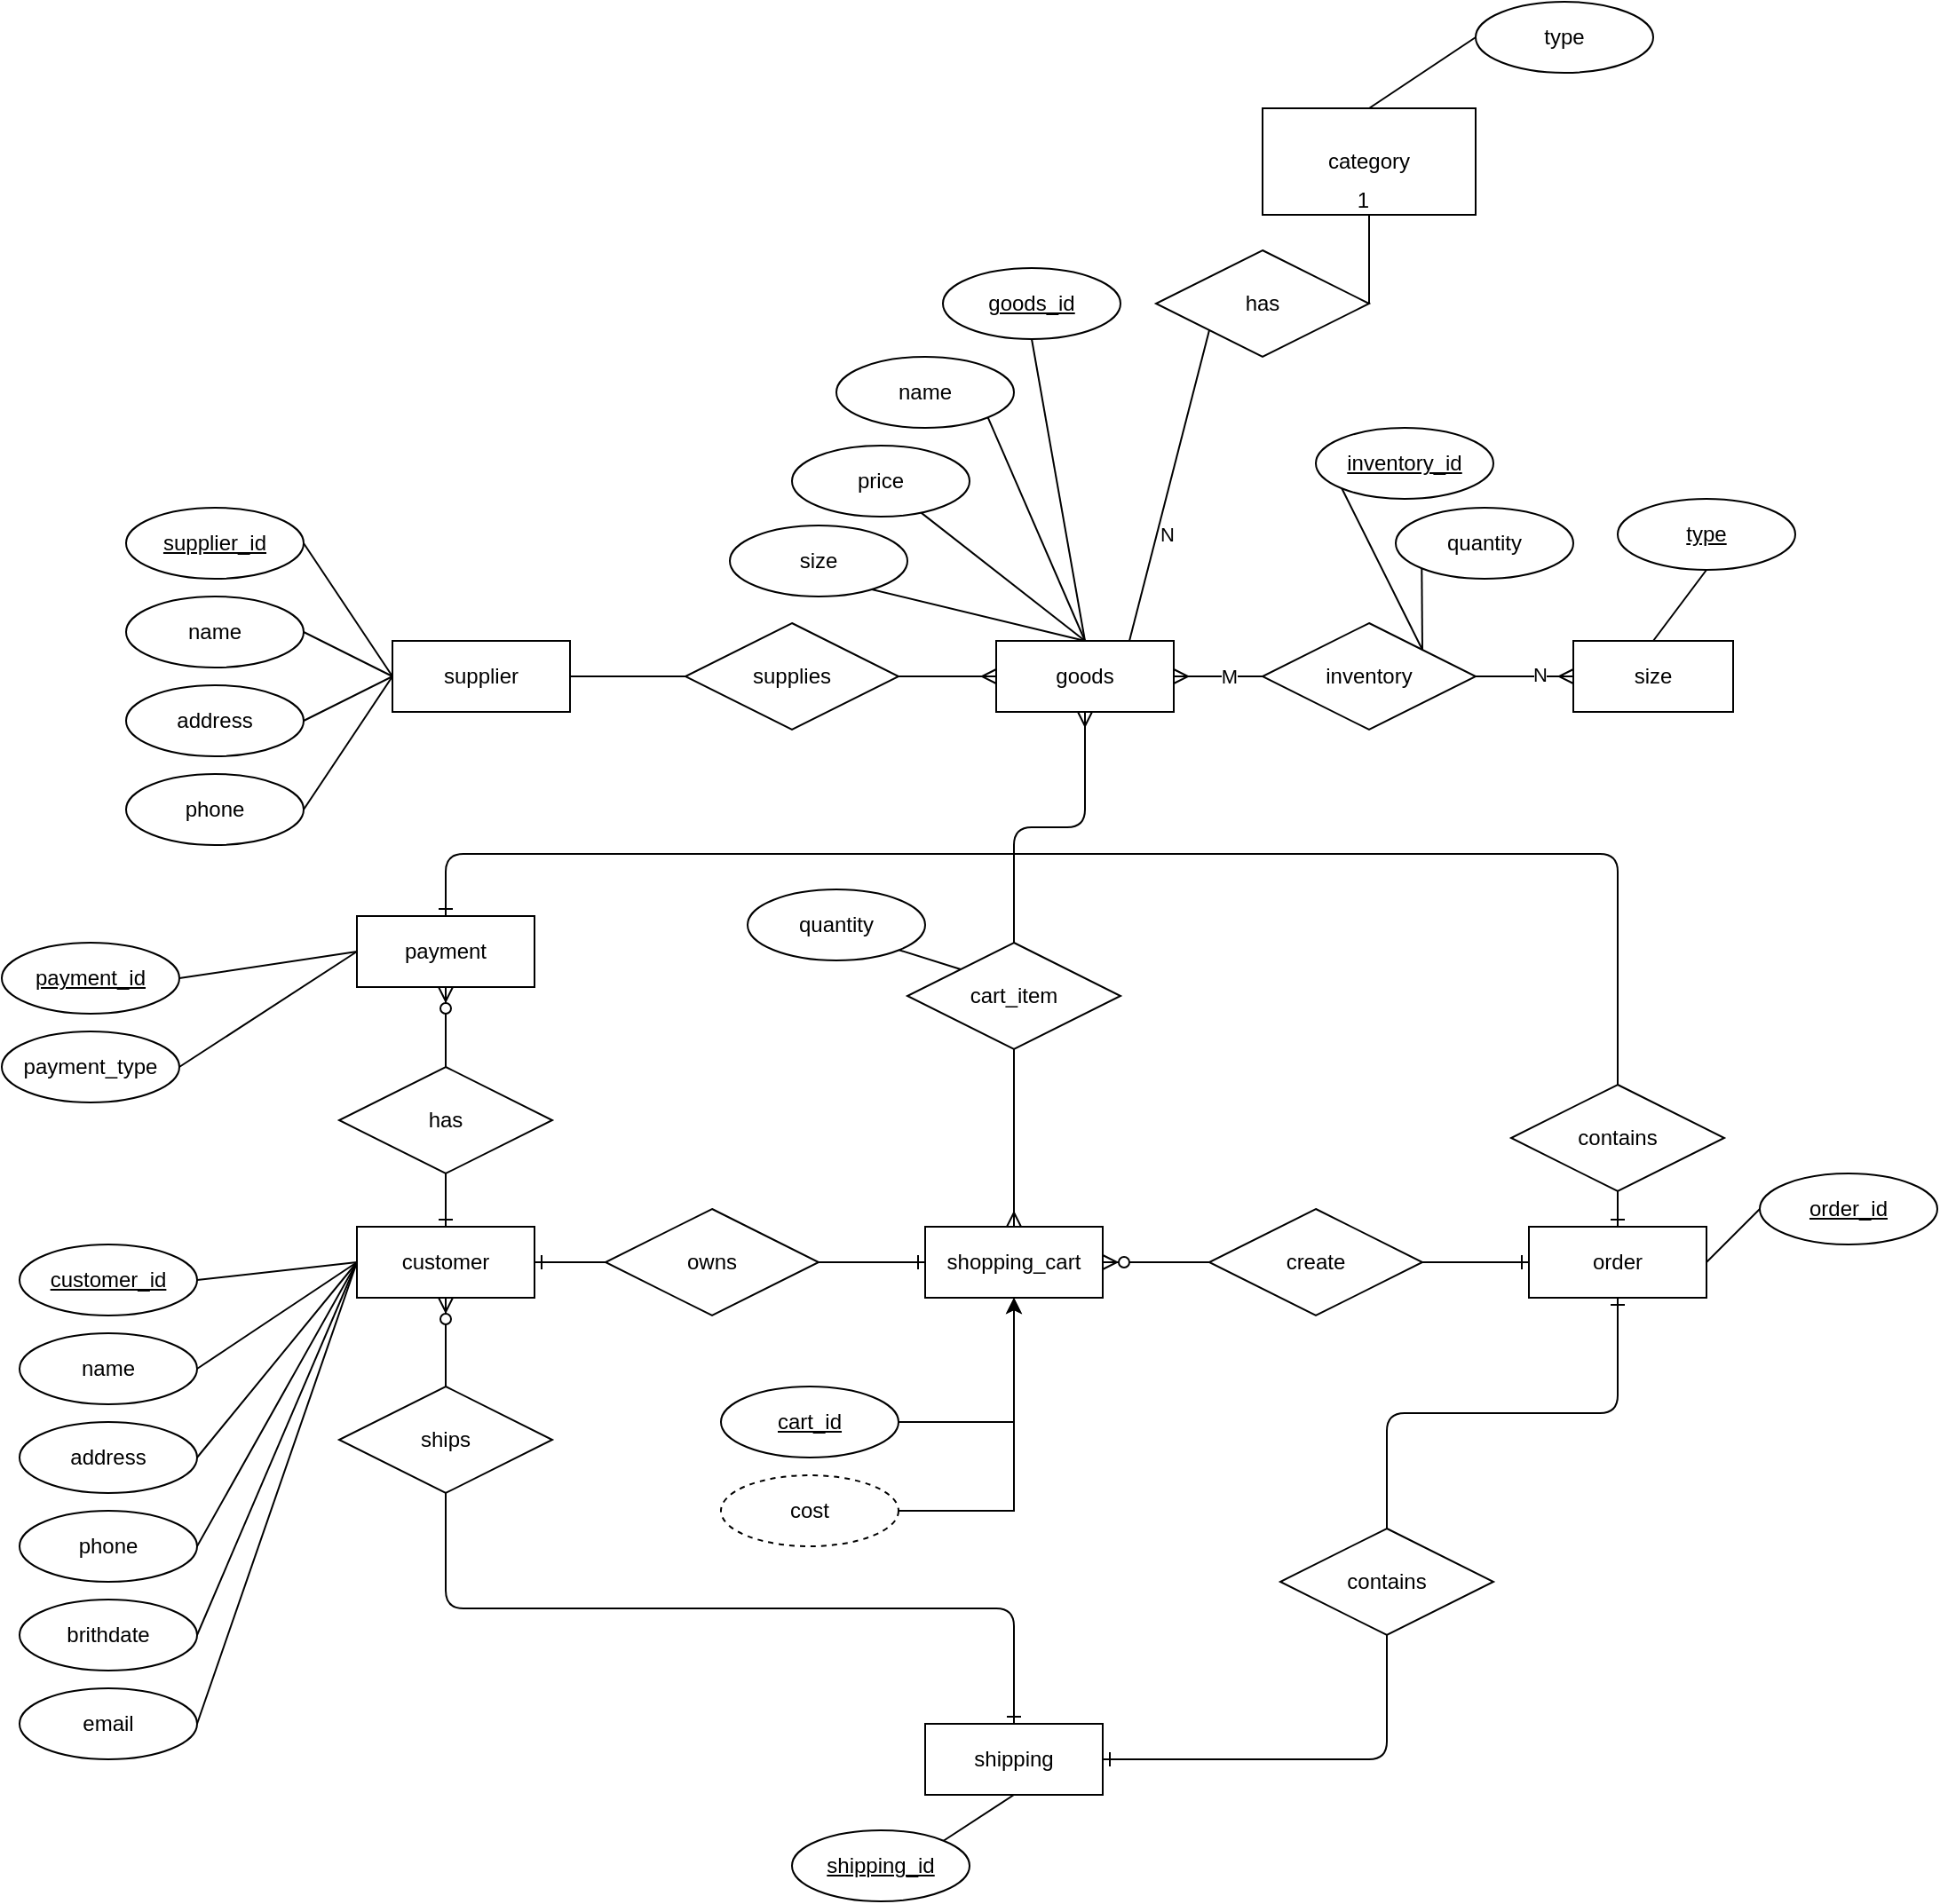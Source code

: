 <mxfile version="13.10.4" type="github">
  <diagram id="R2lEEEUBdFMjLlhIrx00" name="Page-1">
    <mxGraphModel dx="2245" dy="1848" grid="1" gridSize="10" guides="1" tooltips="1" connect="1" arrows="1" fold="1" page="1" pageScale="1" pageWidth="850" pageHeight="1100" math="0" shadow="0" extFonts="Permanent Marker^https://fonts.googleapis.com/css?family=Permanent+Marker">
      <root>
        <mxCell id="0" />
        <mxCell id="1" parent="0" />
        <mxCell id="oOxEvFH_zBwJxt1--HLs-2" value="supplier" style="rounded=0;whiteSpace=wrap;html=1;" parent="1" vertex="1">
          <mxGeometry x="200" y="750" width="100" height="40" as="geometry" />
        </mxCell>
        <mxCell id="oOxEvFH_zBwJxt1--HLs-12" value="goods" style="whiteSpace=wrap;html=1;align=center;" parent="1" vertex="1">
          <mxGeometry x="540" y="750" width="100" height="40" as="geometry" />
        </mxCell>
        <mxCell id="oOxEvFH_zBwJxt1--HLs-14" value="supplies" style="shape=rhombus;perimeter=rhombusPerimeter;whiteSpace=wrap;html=1;align=center;" parent="1" vertex="1">
          <mxGeometry x="365" y="740" width="120" height="60" as="geometry" />
        </mxCell>
        <mxCell id="oOxEvFH_zBwJxt1--HLs-15" value="" style="endArrow=none;html=1;rounded=0;exitX=1;exitY=0.5;exitDx=0;exitDy=0;entryX=0;entryY=0.5;entryDx=0;entryDy=0;" parent="1" source="oOxEvFH_zBwJxt1--HLs-2" target="oOxEvFH_zBwJxt1--HLs-14" edge="1">
          <mxGeometry relative="1" as="geometry">
            <mxPoint x="270" y="825" as="sourcePoint" />
            <mxPoint x="430" y="825" as="targetPoint" />
          </mxGeometry>
        </mxCell>
        <mxCell id="oOxEvFH_zBwJxt1--HLs-19" value="" style="edgeStyle=entityRelationEdgeStyle;fontSize=12;html=1;endArrow=ERmany;exitX=1;exitY=0.5;exitDx=0;exitDy=0;" parent="1" source="oOxEvFH_zBwJxt1--HLs-14" edge="1">
          <mxGeometry width="100" height="100" relative="1" as="geometry">
            <mxPoint x="410" y="930" as="sourcePoint" />
            <mxPoint x="540" y="770" as="targetPoint" />
          </mxGeometry>
        </mxCell>
        <mxCell id="oOxEvFH_zBwJxt1--HLs-24" value="name" style="ellipse;whiteSpace=wrap;html=1;align=center;" parent="1" vertex="1">
          <mxGeometry x="450" y="590" width="100" height="40" as="geometry" />
        </mxCell>
        <mxCell id="oOxEvFH_zBwJxt1--HLs-25" value="price" style="ellipse;whiteSpace=wrap;html=1;align=center;" parent="1" vertex="1">
          <mxGeometry x="425" y="640" width="100" height="40" as="geometry" />
        </mxCell>
        <mxCell id="oOxEvFH_zBwJxt1--HLs-26" value="size" style="whiteSpace=wrap;html=1;align=center;" parent="1" vertex="1">
          <mxGeometry x="865" y="750" width="90" height="40" as="geometry" />
        </mxCell>
        <mxCell id="oOxEvFH_zBwJxt1--HLs-31" value="inventory" style="shape=rhombus;perimeter=rhombusPerimeter;whiteSpace=wrap;html=1;align=center;" parent="1" vertex="1">
          <mxGeometry x="690" y="740" width="120" height="60" as="geometry" />
        </mxCell>
        <mxCell id="oOxEvFH_zBwJxt1--HLs-35" value="type" style="ellipse;whiteSpace=wrap;html=1;align=center;fontStyle=4" parent="1" vertex="1">
          <mxGeometry x="890" y="670" width="100" height="40" as="geometry" />
        </mxCell>
        <mxCell id="oOxEvFH_zBwJxt1--HLs-39" value="customer" style="whiteSpace=wrap;html=1;align=center;" parent="1" vertex="1">
          <mxGeometry x="180" y="1080" width="100" height="40" as="geometry" />
        </mxCell>
        <mxCell id="oOxEvFH_zBwJxt1--HLs-50" value="brithdate" style="ellipse;whiteSpace=wrap;html=1;align=center;" parent="1" vertex="1">
          <mxGeometry x="-10" y="1290" width="100" height="40" as="geometry" />
        </mxCell>
        <mxCell id="oOxEvFH_zBwJxt1--HLs-52" value="customer_id" style="ellipse;whiteSpace=wrap;html=1;align=center;fontStyle=4;" parent="1" vertex="1">
          <mxGeometry x="-10" y="1090" width="100" height="40" as="geometry" />
        </mxCell>
        <mxCell id="oOxEvFH_zBwJxt1--HLs-54" value="name" style="ellipse;whiteSpace=wrap;html=1;align=center;" parent="1" vertex="1">
          <mxGeometry x="-10" y="1140" width="100" height="40" as="geometry" />
        </mxCell>
        <mxCell id="oOxEvFH_zBwJxt1--HLs-56" value="address" style="ellipse;whiteSpace=wrap;html=1;align=center;" parent="1" vertex="1">
          <mxGeometry x="-10" y="1190" width="100" height="40" as="geometry" />
        </mxCell>
        <mxCell id="oOxEvFH_zBwJxt1--HLs-59" value="phone" style="ellipse;whiteSpace=wrap;html=1;align=center;" parent="1" vertex="1">
          <mxGeometry x="-10" y="1240" width="100" height="40" as="geometry" />
        </mxCell>
        <mxCell id="oOxEvFH_zBwJxt1--HLs-62" value="owns" style="shape=rhombus;perimeter=rhombusPerimeter;whiteSpace=wrap;html=1;align=center;" parent="1" vertex="1">
          <mxGeometry x="320" y="1070" width="120" height="60" as="geometry" />
        </mxCell>
        <mxCell id="oOxEvFH_zBwJxt1--HLs-65" value="shopping_cart" style="whiteSpace=wrap;html=1;align=center;" parent="1" vertex="1">
          <mxGeometry x="500" y="1080" width="100" height="40" as="geometry" />
        </mxCell>
        <mxCell id="oOxEvFH_zBwJxt1--HLs-66" value="" style="edgeStyle=entityRelationEdgeStyle;fontSize=12;html=1;endArrow=ERone;endFill=1;exitX=1;exitY=0.5;exitDx=0;exitDy=0;entryX=0;entryY=0.5;entryDx=0;entryDy=0;" parent="1" source="oOxEvFH_zBwJxt1--HLs-62" target="oOxEvFH_zBwJxt1--HLs-65" edge="1">
          <mxGeometry width="100" height="100" relative="1" as="geometry">
            <mxPoint x="520" y="1010" as="sourcePoint" />
            <mxPoint x="620" y="910" as="targetPoint" />
          </mxGeometry>
        </mxCell>
        <mxCell id="oOxEvFH_zBwJxt1--HLs-73" style="edgeStyle=orthogonalEdgeStyle;rounded=0;orthogonalLoop=1;jettySize=auto;html=1;entryX=0.5;entryY=1;entryDx=0;entryDy=0;" parent="1" source="oOxEvFH_zBwJxt1--HLs-68" target="oOxEvFH_zBwJxt1--HLs-65" edge="1">
          <mxGeometry relative="1" as="geometry" />
        </mxCell>
        <mxCell id="oOxEvFH_zBwJxt1--HLs-68" value="cost" style="ellipse;whiteSpace=wrap;html=1;align=center;dashed=1;" parent="1" vertex="1">
          <mxGeometry x="385" y="1220" width="100" height="40" as="geometry" />
        </mxCell>
        <mxCell id="oOxEvFH_zBwJxt1--HLs-75" style="edgeStyle=orthogonalEdgeStyle;rounded=0;orthogonalLoop=1;jettySize=auto;html=1;entryX=0.5;entryY=1;entryDx=0;entryDy=0;" parent="1" source="oOxEvFH_zBwJxt1--HLs-69" target="oOxEvFH_zBwJxt1--HLs-65" edge="1">
          <mxGeometry relative="1" as="geometry" />
        </mxCell>
        <mxCell id="oOxEvFH_zBwJxt1--HLs-69" value="cart_id" style="ellipse;whiteSpace=wrap;html=1;align=center;fontStyle=4;" parent="1" vertex="1">
          <mxGeometry x="385" y="1170" width="100" height="40" as="geometry" />
        </mxCell>
        <mxCell id="oOxEvFH_zBwJxt1--HLs-85" value="email" style="ellipse;whiteSpace=wrap;html=1;align=center;" parent="1" vertex="1">
          <mxGeometry x="-10" y="1340" width="100" height="40" as="geometry" />
        </mxCell>
        <mxCell id="oOxEvFH_zBwJxt1--HLs-91" value="" style="edgeStyle=entityRelationEdgeStyle;fontSize=12;html=1;endArrow=ERmany;entryX=1;entryY=0.5;entryDx=0;entryDy=0;exitX=0;exitY=0.5;exitDx=0;exitDy=0;" parent="1" source="oOxEvFH_zBwJxt1--HLs-31" target="oOxEvFH_zBwJxt1--HLs-12" edge="1">
          <mxGeometry width="100" height="100" relative="1" as="geometry">
            <mxPoint x="520" y="990" as="sourcePoint" />
            <mxPoint x="620" y="890" as="targetPoint" />
          </mxGeometry>
        </mxCell>
        <mxCell id="XBgGQnRStCOIRxieUEA--18" value="M" style="edgeLabel;html=1;align=center;verticalAlign=middle;resizable=0;points=[];" vertex="1" connectable="0" parent="oOxEvFH_zBwJxt1--HLs-91">
          <mxGeometry x="-0.442" relative="1" as="geometry">
            <mxPoint as="offset" />
          </mxGeometry>
        </mxCell>
        <mxCell id="oOxEvFH_zBwJxt1--HLs-100" value="" style="fontSize=12;html=1;endArrow=ERone;endFill=1;entryX=1;entryY=0.5;entryDx=0;entryDy=0;exitX=0;exitY=0.5;exitDx=0;exitDy=0;" parent="1" source="oOxEvFH_zBwJxt1--HLs-62" target="oOxEvFH_zBwJxt1--HLs-39" edge="1">
          <mxGeometry width="100" height="100" relative="1" as="geometry">
            <mxPoint x="280" y="970" as="sourcePoint" />
            <mxPoint x="330" y="1100" as="targetPoint" />
          </mxGeometry>
        </mxCell>
        <mxCell id="oOxEvFH_zBwJxt1--HLs-104" value="quantity" style="ellipse;whiteSpace=wrap;html=1;align=center;" parent="1" vertex="1">
          <mxGeometry x="400" y="890" width="100" height="40" as="geometry" />
        </mxCell>
        <mxCell id="oOxEvFH_zBwJxt1--HLs-108" value="" style="endArrow=none;html=1;rounded=0;entryX=1;entryY=1;entryDx=0;entryDy=0;exitX=0;exitY=0;exitDx=0;exitDy=0;" parent="1" source="oOxEvFH_zBwJxt1--HLs-117" target="oOxEvFH_zBwJxt1--HLs-104" edge="1">
          <mxGeometry relative="1" as="geometry">
            <mxPoint x="425" y="890" as="sourcePoint" />
            <mxPoint x="650" y="940" as="targetPoint" />
          </mxGeometry>
        </mxCell>
        <mxCell id="oOxEvFH_zBwJxt1--HLs-109" value="supplier_id" style="ellipse;whiteSpace=wrap;html=1;align=center;fontStyle=4;" parent="1" vertex="1">
          <mxGeometry x="50" y="675" width="100" height="40" as="geometry" />
        </mxCell>
        <mxCell id="oOxEvFH_zBwJxt1--HLs-110" value="name" style="ellipse;whiteSpace=wrap;html=1;align=center;" parent="1" vertex="1">
          <mxGeometry x="50" y="725" width="100" height="40" as="geometry" />
        </mxCell>
        <mxCell id="oOxEvFH_zBwJxt1--HLs-111" value="address" style="ellipse;whiteSpace=wrap;html=1;align=center;" parent="1" vertex="1">
          <mxGeometry x="50" y="775" width="100" height="40" as="geometry" />
        </mxCell>
        <mxCell id="oOxEvFH_zBwJxt1--HLs-112" value="phone" style="ellipse;whiteSpace=wrap;html=1;align=center;" parent="1" vertex="1">
          <mxGeometry x="50" y="825" width="100" height="40" as="geometry" />
        </mxCell>
        <mxCell id="oOxEvFH_zBwJxt1--HLs-113" value="" style="endArrow=none;html=1;rounded=0;exitX=1;exitY=0.5;exitDx=0;exitDy=0;entryX=0;entryY=0.5;entryDx=0;entryDy=0;" parent="1" source="oOxEvFH_zBwJxt1--HLs-110" target="oOxEvFH_zBwJxt1--HLs-2" edge="1">
          <mxGeometry relative="1" as="geometry">
            <mxPoint x="190" y="679.5" as="sourcePoint" />
            <mxPoint x="350" y="679.5" as="targetPoint" />
          </mxGeometry>
        </mxCell>
        <mxCell id="oOxEvFH_zBwJxt1--HLs-114" value="" style="endArrow=none;html=1;rounded=0;exitX=1;exitY=0.5;exitDx=0;exitDy=0;entryX=0;entryY=0.5;entryDx=0;entryDy=0;" parent="1" source="oOxEvFH_zBwJxt1--HLs-109" target="oOxEvFH_zBwJxt1--HLs-2" edge="1">
          <mxGeometry relative="1" as="geometry">
            <mxPoint x="490" y="790" as="sourcePoint" />
            <mxPoint x="650" y="790" as="targetPoint" />
          </mxGeometry>
        </mxCell>
        <mxCell id="oOxEvFH_zBwJxt1--HLs-115" value="" style="endArrow=none;html=1;rounded=0;exitX=1;exitY=0.5;exitDx=0;exitDy=0;entryX=0;entryY=0.5;entryDx=0;entryDy=0;" parent="1" source="oOxEvFH_zBwJxt1--HLs-111" target="oOxEvFH_zBwJxt1--HLs-2" edge="1">
          <mxGeometry relative="1" as="geometry">
            <mxPoint x="490" y="790" as="sourcePoint" />
            <mxPoint x="650" y="790" as="targetPoint" />
          </mxGeometry>
        </mxCell>
        <mxCell id="oOxEvFH_zBwJxt1--HLs-116" value="" style="endArrow=none;html=1;rounded=0;exitX=1;exitY=0.5;exitDx=0;exitDy=0;entryX=0;entryY=0.5;entryDx=0;entryDy=0;" parent="1" source="oOxEvFH_zBwJxt1--HLs-112" target="oOxEvFH_zBwJxt1--HLs-2" edge="1">
          <mxGeometry relative="1" as="geometry">
            <mxPoint x="490" y="790" as="sourcePoint" />
            <mxPoint x="650" y="790" as="targetPoint" />
          </mxGeometry>
        </mxCell>
        <mxCell id="oOxEvFH_zBwJxt1--HLs-117" value="cart_item" style="shape=rhombus;perimeter=rhombusPerimeter;whiteSpace=wrap;html=1;align=center;" parent="1" vertex="1">
          <mxGeometry x="490" y="920" width="120" height="60" as="geometry" />
        </mxCell>
        <mxCell id="oOxEvFH_zBwJxt1--HLs-120" value="" style="fontSize=12;html=1;endArrow=ERmany;entryX=0.5;entryY=0;entryDx=0;entryDy=0;exitX=0.5;exitY=1;exitDx=0;exitDy=0;noJump=0;" parent="1" source="oOxEvFH_zBwJxt1--HLs-117" target="oOxEvFH_zBwJxt1--HLs-65" edge="1">
          <mxGeometry width="100" height="100" relative="1" as="geometry">
            <mxPoint x="520" y="1010" as="sourcePoint" />
            <mxPoint x="620" y="910" as="targetPoint" />
            <Array as="points">
              <mxPoint x="550" y="1010" />
            </Array>
          </mxGeometry>
        </mxCell>
        <mxCell id="oOxEvFH_zBwJxt1--HLs-122" value="" style="edgeStyle=orthogonalEdgeStyle;fontSize=12;html=1;endArrow=ERmany;entryX=0.5;entryY=1;entryDx=0;entryDy=0;exitX=0.5;exitY=0;exitDx=0;exitDy=0;" parent="1" source="oOxEvFH_zBwJxt1--HLs-117" target="oOxEvFH_zBwJxt1--HLs-12" edge="1">
          <mxGeometry width="100" height="100" relative="1" as="geometry">
            <mxPoint x="520" y="1010" as="sourcePoint" />
            <mxPoint x="475" y="910" as="targetPoint" />
          </mxGeometry>
        </mxCell>
        <mxCell id="oOxEvFH_zBwJxt1--HLs-123" value="payment" style="whiteSpace=wrap;html=1;align=center;" parent="1" vertex="1">
          <mxGeometry x="180" y="905" width="100" height="40" as="geometry" />
        </mxCell>
        <mxCell id="oOxEvFH_zBwJxt1--HLs-131" value="payment_id" style="ellipse;whiteSpace=wrap;html=1;align=center;fontStyle=4;" parent="1" vertex="1">
          <mxGeometry x="-20" y="920" width="100" height="40" as="geometry" />
        </mxCell>
        <mxCell id="oOxEvFH_zBwJxt1--HLs-132" value="create" style="shape=rhombus;perimeter=rhombusPerimeter;whiteSpace=wrap;html=1;align=center;" parent="1" vertex="1">
          <mxGeometry x="660" y="1070" width="120" height="60" as="geometry" />
        </mxCell>
        <mxCell id="oOxEvFH_zBwJxt1--HLs-136" value="&lt;span&gt;payment_type&lt;/span&gt;" style="ellipse;whiteSpace=wrap;html=1;align=center;fontStyle=0;" parent="1" vertex="1">
          <mxGeometry x="-20" y="970" width="100" height="40" as="geometry" />
        </mxCell>
        <mxCell id="oOxEvFH_zBwJxt1--HLs-137" value="" style="endArrow=none;html=1;rounded=0;entryX=0;entryY=0.5;entryDx=0;entryDy=0;exitX=1;exitY=0.5;exitDx=0;exitDy=0;" parent="1" source="oOxEvFH_zBwJxt1--HLs-136" target="oOxEvFH_zBwJxt1--HLs-123" edge="1">
          <mxGeometry relative="1" as="geometry">
            <mxPoint x="-150" y="1110" as="sourcePoint" />
            <mxPoint x="-300" y="1020" as="targetPoint" />
          </mxGeometry>
        </mxCell>
        <mxCell id="oOxEvFH_zBwJxt1--HLs-138" value="" style="endArrow=none;html=1;rounded=0;entryX=1;entryY=0.5;entryDx=0;entryDy=0;exitX=0;exitY=0.5;exitDx=0;exitDy=0;" parent="1" source="oOxEvFH_zBwJxt1--HLs-123" target="oOxEvFH_zBwJxt1--HLs-131" edge="1">
          <mxGeometry relative="1" as="geometry">
            <mxPoint x="-110" y="900" as="sourcePoint" />
            <mxPoint x="50" y="900" as="targetPoint" />
          </mxGeometry>
        </mxCell>
        <mxCell id="oOxEvFH_zBwJxt1--HLs-139" value="shipping" style="whiteSpace=wrap;html=1;align=center;" parent="1" vertex="1">
          <mxGeometry x="500" y="1360" width="100" height="40" as="geometry" />
        </mxCell>
        <mxCell id="oOxEvFH_zBwJxt1--HLs-140" value="shipping_id" style="ellipse;whiteSpace=wrap;html=1;align=center;fontStyle=4;" parent="1" vertex="1">
          <mxGeometry x="425" y="1420" width="100" height="40" as="geometry" />
        </mxCell>
        <mxCell id="oOxEvFH_zBwJxt1--HLs-141" value="" style="endArrow=none;html=1;rounded=0;entryX=0.5;entryY=1;entryDx=0;entryDy=0;exitX=1;exitY=0;exitDx=0;exitDy=0;" parent="1" source="oOxEvFH_zBwJxt1--HLs-140" target="oOxEvFH_zBwJxt1--HLs-139" edge="1">
          <mxGeometry relative="1" as="geometry">
            <mxPoint x="400" y="1520" as="sourcePoint" />
            <mxPoint x="450" y="1470" as="targetPoint" />
          </mxGeometry>
        </mxCell>
        <mxCell id="oOxEvFH_zBwJxt1--HLs-142" value="ships" style="shape=rhombus;perimeter=rhombusPerimeter;whiteSpace=wrap;html=1;align=center;" parent="1" vertex="1">
          <mxGeometry x="170" y="1170" width="120" height="60" as="geometry" />
        </mxCell>
        <mxCell id="oOxEvFH_zBwJxt1--HLs-144" value="" style="edgeStyle=orthogonalEdgeStyle;fontSize=12;html=1;endArrow=ERone;endFill=1;exitX=0.5;exitY=1;exitDx=0;exitDy=0;entryX=0.5;entryY=0;entryDx=0;entryDy=0;" parent="1" source="oOxEvFH_zBwJxt1--HLs-142" target="oOxEvFH_zBwJxt1--HLs-139" edge="1">
          <mxGeometry width="100" height="100" relative="1" as="geometry">
            <mxPoint x="520" y="1280" as="sourcePoint" />
            <mxPoint x="350" y="1360" as="targetPoint" />
          </mxGeometry>
        </mxCell>
        <mxCell id="oOxEvFH_zBwJxt1--HLs-146" value="has" style="shape=rhombus;perimeter=rhombusPerimeter;whiteSpace=wrap;html=1;align=center;" parent="1" vertex="1">
          <mxGeometry x="170" y="990" width="120" height="60" as="geometry" />
        </mxCell>
        <mxCell id="oOxEvFH_zBwJxt1--HLs-147" value="" style="edgeStyle=orthogonalEdgeStyle;fontSize=12;html=1;endArrow=ERzeroToMany;endFill=1;exitX=0.5;exitY=0;exitDx=0;exitDy=0;entryX=0.5;entryY=1;entryDx=0;entryDy=0;" parent="1" source="oOxEvFH_zBwJxt1--HLs-146" target="oOxEvFH_zBwJxt1--HLs-123" edge="1">
          <mxGeometry width="100" height="100" relative="1" as="geometry">
            <mxPoint x="-530" y="1110" as="sourcePoint" />
            <mxPoint x="-430" y="1010" as="targetPoint" />
          </mxGeometry>
        </mxCell>
        <mxCell id="oOxEvFH_zBwJxt1--HLs-148" value="" style="edgeStyle=orthogonalEdgeStyle;fontSize=12;html=1;endArrow=ERone;endFill=1;exitX=0.5;exitY=1;exitDx=0;exitDy=0;sketch=0;shadow=0;rounded=1;entryX=0.5;entryY=0;entryDx=0;entryDy=0;" parent="1" source="oOxEvFH_zBwJxt1--HLs-146" target="oOxEvFH_zBwJxt1--HLs-39" edge="1">
          <mxGeometry width="100" height="100" relative="1" as="geometry">
            <mxPoint x="520" y="1280" as="sourcePoint" />
            <mxPoint x="160" y="960" as="targetPoint" />
          </mxGeometry>
        </mxCell>
        <mxCell id="oOxEvFH_zBwJxt1--HLs-159" value="order" style="whiteSpace=wrap;html=1;align=center;" parent="1" vertex="1">
          <mxGeometry x="840" y="1080" width="100" height="40" as="geometry" />
        </mxCell>
        <mxCell id="oOxEvFH_zBwJxt1--HLs-162" value="contains" style="shape=rhombus;perimeter=rhombusPerimeter;whiteSpace=wrap;html=1;align=center;" parent="1" vertex="1">
          <mxGeometry x="830" y="1000" width="120" height="60" as="geometry" />
        </mxCell>
        <mxCell id="oOxEvFH_zBwJxt1--HLs-163" value="" style="edgeStyle=orthogonalEdgeStyle;fontSize=12;html=1;endArrow=ERone;endFill=1;exitX=0.5;exitY=1;exitDx=0;exitDy=0;sketch=0;shadow=0;rounded=1;entryX=0.5;entryY=0;entryDx=0;entryDy=0;" parent="1" source="oOxEvFH_zBwJxt1--HLs-162" target="oOxEvFH_zBwJxt1--HLs-159" edge="1">
          <mxGeometry width="100" height="100" relative="1" as="geometry">
            <mxPoint x="900" y="1080" as="sourcePoint" />
            <mxPoint x="890" y="1083" as="targetPoint" />
          </mxGeometry>
        </mxCell>
        <mxCell id="oOxEvFH_zBwJxt1--HLs-165" value="" style="edgeStyle=orthogonalEdgeStyle;fontSize=12;html=1;endArrow=ERone;endFill=1;sketch=0;shadow=0;rounded=1;exitX=0.5;exitY=0;exitDx=0;exitDy=0;entryX=0.5;entryY=0;entryDx=0;entryDy=0;" parent="1" source="oOxEvFH_zBwJxt1--HLs-162" target="oOxEvFH_zBwJxt1--HLs-123" edge="1">
          <mxGeometry width="100" height="100" relative="1" as="geometry">
            <mxPoint x="890" y="990" as="sourcePoint" />
            <mxPoint x="780" y="920" as="targetPoint" />
            <Array as="points">
              <mxPoint x="890" y="870" />
              <mxPoint x="230" y="870" />
            </Array>
          </mxGeometry>
        </mxCell>
        <mxCell id="oOxEvFH_zBwJxt1--HLs-167" value="" style="edgeStyle=entityRelationEdgeStyle;fontSize=12;html=1;endArrow=ERone;endFill=1;shadow=0;entryX=0;entryY=0.5;entryDx=0;entryDy=0;exitX=1;exitY=0.5;exitDx=0;exitDy=0;" parent="1" source="oOxEvFH_zBwJxt1--HLs-132" target="oOxEvFH_zBwJxt1--HLs-159" edge="1">
          <mxGeometry width="100" height="100" relative="1" as="geometry">
            <mxPoint x="350" y="1160" as="sourcePoint" />
            <mxPoint x="450" y="1060" as="targetPoint" />
          </mxGeometry>
        </mxCell>
        <mxCell id="oOxEvFH_zBwJxt1--HLs-168" value="" style="edgeStyle=entityRelationEdgeStyle;fontSize=12;html=1;endArrow=ERzeroToMany;endFill=1;shadow=0;entryX=1;entryY=0.5;entryDx=0;entryDy=0;exitX=0;exitY=0.5;exitDx=0;exitDy=0;" parent="1" source="oOxEvFH_zBwJxt1--HLs-132" target="oOxEvFH_zBwJxt1--HLs-65" edge="1">
          <mxGeometry width="100" height="100" relative="1" as="geometry">
            <mxPoint x="770" y="1330" as="sourcePoint" />
            <mxPoint x="870" y="1230" as="targetPoint" />
          </mxGeometry>
        </mxCell>
        <mxCell id="oOxEvFH_zBwJxt1--HLs-169" value="contains" style="shape=rhombus;perimeter=rhombusPerimeter;whiteSpace=wrap;html=1;align=center;" parent="1" vertex="1">
          <mxGeometry x="700" y="1250" width="120" height="60" as="geometry" />
        </mxCell>
        <mxCell id="oOxEvFH_zBwJxt1--HLs-170" value="order_id" style="ellipse;whiteSpace=wrap;html=1;align=center;fontStyle=4;" parent="1" vertex="1">
          <mxGeometry x="970" y="1050" width="100" height="40" as="geometry" />
        </mxCell>
        <mxCell id="oOxEvFH_zBwJxt1--HLs-171" value="" style="endArrow=none;html=1;rounded=0;shadow=0;exitX=1;exitY=0.5;exitDx=0;exitDy=0;entryX=0;entryY=0.5;entryDx=0;entryDy=0;" parent="1" source="oOxEvFH_zBwJxt1--HLs-159" target="oOxEvFH_zBwJxt1--HLs-170" edge="1">
          <mxGeometry relative="1" as="geometry">
            <mxPoint x="320" y="1110" as="sourcePoint" />
            <mxPoint x="480" y="1110" as="targetPoint" />
          </mxGeometry>
        </mxCell>
        <mxCell id="oOxEvFH_zBwJxt1--HLs-172" value="" style="edgeStyle=orthogonalEdgeStyle;fontSize=12;html=1;endArrow=ERone;endFill=1;shadow=0;entryX=1;entryY=0.5;entryDx=0;entryDy=0;exitX=0.5;exitY=1;exitDx=0;exitDy=0;" parent="1" source="oOxEvFH_zBwJxt1--HLs-169" target="oOxEvFH_zBwJxt1--HLs-139" edge="1">
          <mxGeometry width="100" height="100" relative="1" as="geometry">
            <mxPoint x="430" y="1160" as="sourcePoint" />
            <mxPoint x="530" y="1060" as="targetPoint" />
          </mxGeometry>
        </mxCell>
        <mxCell id="oOxEvFH_zBwJxt1--HLs-173" value="" style="edgeStyle=orthogonalEdgeStyle;fontSize=12;html=1;endArrow=ERone;endFill=1;shadow=0;entryX=0.5;entryY=1;entryDx=0;entryDy=0;exitX=0.5;exitY=0;exitDx=0;exitDy=0;" parent="1" source="oOxEvFH_zBwJxt1--HLs-169" target="oOxEvFH_zBwJxt1--HLs-159" edge="1">
          <mxGeometry width="100" height="100" relative="1" as="geometry">
            <mxPoint x="430" y="1160" as="sourcePoint" />
            <mxPoint x="530" y="1060" as="targetPoint" />
          </mxGeometry>
        </mxCell>
        <mxCell id="oOxEvFH_zBwJxt1--HLs-174" value="" style="endArrow=none;html=1;rounded=0;shadow=0;exitX=1;exitY=0.5;exitDx=0;exitDy=0;entryX=0;entryY=0.5;entryDx=0;entryDy=0;" parent="1" source="oOxEvFH_zBwJxt1--HLs-52" target="oOxEvFH_zBwJxt1--HLs-39" edge="1">
          <mxGeometry relative="1" as="geometry">
            <mxPoint x="400" y="1120" as="sourcePoint" />
            <mxPoint x="560" y="1120" as="targetPoint" />
          </mxGeometry>
        </mxCell>
        <mxCell id="oOxEvFH_zBwJxt1--HLs-176" value="" style="endArrow=none;html=1;rounded=0;shadow=0;exitX=1;exitY=0.5;exitDx=0;exitDy=0;entryX=0;entryY=0.5;entryDx=0;entryDy=0;" parent="1" source="oOxEvFH_zBwJxt1--HLs-54" target="oOxEvFH_zBwJxt1--HLs-39" edge="1">
          <mxGeometry relative="1" as="geometry">
            <mxPoint x="120" y="1010" as="sourcePoint" />
            <mxPoint x="130" y="1090" as="targetPoint" />
          </mxGeometry>
        </mxCell>
        <mxCell id="oOxEvFH_zBwJxt1--HLs-177" value="" style="endArrow=none;html=1;rounded=0;shadow=0;exitX=1;exitY=0.5;exitDx=0;exitDy=0;entryX=0;entryY=0.5;entryDx=0;entryDy=0;" parent="1" source="oOxEvFH_zBwJxt1--HLs-56" target="oOxEvFH_zBwJxt1--HLs-39" edge="1">
          <mxGeometry relative="1" as="geometry">
            <mxPoint x="130" y="1020" as="sourcePoint" />
            <mxPoint x="190" y="1120" as="targetPoint" />
          </mxGeometry>
        </mxCell>
        <mxCell id="oOxEvFH_zBwJxt1--HLs-178" value="" style="endArrow=none;html=1;rounded=0;shadow=0;exitX=1;exitY=0.5;exitDx=0;exitDy=0;entryX=0;entryY=0.5;entryDx=0;entryDy=0;" parent="1" source="oOxEvFH_zBwJxt1--HLs-59" target="oOxEvFH_zBwJxt1--HLs-39" edge="1">
          <mxGeometry relative="1" as="geometry">
            <mxPoint x="140" y="1030" as="sourcePoint" />
            <mxPoint x="200" y="1130" as="targetPoint" />
          </mxGeometry>
        </mxCell>
        <mxCell id="oOxEvFH_zBwJxt1--HLs-179" value="" style="endArrow=none;html=1;rounded=0;shadow=0;exitX=1;exitY=0.5;exitDx=0;exitDy=0;entryX=0;entryY=0.5;entryDx=0;entryDy=0;" parent="1" source="oOxEvFH_zBwJxt1--HLs-50" target="oOxEvFH_zBwJxt1--HLs-39" edge="1">
          <mxGeometry relative="1" as="geometry">
            <mxPoint x="100" y="1190" as="sourcePoint" />
            <mxPoint x="140" y="1130" as="targetPoint" />
          </mxGeometry>
        </mxCell>
        <mxCell id="oOxEvFH_zBwJxt1--HLs-180" value="" style="endArrow=none;html=1;rounded=0;shadow=0;exitX=1;exitY=0.5;exitDx=0;exitDy=0;entryX=0;entryY=0.5;entryDx=0;entryDy=0;" parent="1" source="oOxEvFH_zBwJxt1--HLs-85" target="oOxEvFH_zBwJxt1--HLs-39" edge="1">
          <mxGeometry relative="1" as="geometry">
            <mxPoint x="160" y="1050" as="sourcePoint" />
            <mxPoint x="220" y="1150" as="targetPoint" />
          </mxGeometry>
        </mxCell>
        <mxCell id="oOxEvFH_zBwJxt1--HLs-181" value="" style="endArrow=none;html=1;rounded=0;entryX=1;entryY=1;entryDx=0;entryDy=0;exitX=0.5;exitY=0;exitDx=0;exitDy=0;" parent="1" source="oOxEvFH_zBwJxt1--HLs-12" target="oOxEvFH_zBwJxt1--HLs-24" edge="1">
          <mxGeometry relative="1" as="geometry">
            <mxPoint x="190" y="935" as="sourcePoint" />
            <mxPoint x="90" y="950" as="targetPoint" />
          </mxGeometry>
        </mxCell>
        <mxCell id="oOxEvFH_zBwJxt1--HLs-182" value="" style="endArrow=none;html=1;rounded=0;entryX=0.5;entryY=1;entryDx=0;entryDy=0;exitX=0.5;exitY=0;exitDx=0;exitDy=0;" parent="1" source="oOxEvFH_zBwJxt1--HLs-12" target="17tg35nrNF-7oLQtFdMf-4" edge="1">
          <mxGeometry relative="1" as="geometry">
            <mxPoint x="200" y="945" as="sourcePoint" />
            <mxPoint x="565.355" y="574.142" as="targetPoint" />
          </mxGeometry>
        </mxCell>
        <mxCell id="oOxEvFH_zBwJxt1--HLs-183" value="" style="endArrow=none;html=1;rounded=0;exitX=0.5;exitY=0;exitDx=0;exitDy=0;" parent="1" source="oOxEvFH_zBwJxt1--HLs-12" target="oOxEvFH_zBwJxt1--HLs-25" edge="1">
          <mxGeometry relative="1" as="geometry">
            <mxPoint x="210" y="955" as="sourcePoint" />
            <mxPoint x="110" y="970" as="targetPoint" />
          </mxGeometry>
        </mxCell>
        <mxCell id="oOxEvFH_zBwJxt1--HLs-184" value="" style="endArrow=none;html=1;rounded=0;entryX=0.5;entryY=1;entryDx=0;entryDy=0;exitX=0.5;exitY=0;exitDx=0;exitDy=0;" parent="1" source="oOxEvFH_zBwJxt1--HLs-26" target="oOxEvFH_zBwJxt1--HLs-35" edge="1">
          <mxGeometry relative="1" as="geometry">
            <mxPoint x="220" y="965" as="sourcePoint" />
            <mxPoint x="120" y="980" as="targetPoint" />
          </mxGeometry>
        </mxCell>
        <mxCell id="oOxEvFH_zBwJxt1--HLs-185" value="" style="fontSize=12;html=1;endArrow=ERzeroToMany;endFill=1;shadow=0;entryX=0.5;entryY=1;entryDx=0;entryDy=0;exitX=0.5;exitY=0;exitDx=0;exitDy=0;" parent="1" source="oOxEvFH_zBwJxt1--HLs-142" target="oOxEvFH_zBwJxt1--HLs-39" edge="1">
          <mxGeometry width="100" height="100" relative="1" as="geometry">
            <mxPoint x="410" y="1080" as="sourcePoint" />
            <mxPoint x="510" y="980" as="targetPoint" />
          </mxGeometry>
        </mxCell>
        <mxCell id="fRMK5i2vllKmALMpkC2B-3" value="" style="endArrow=none;html=1;rounded=0;entryX=0.55;entryY=0.75;entryDx=0;entryDy=0;entryPerimeter=0;exitX=0.5;exitY=0;exitDx=0;exitDy=0;" parent="1" source="oOxEvFH_zBwJxt1--HLs-12" target="fRMK5i2vllKmALMpkC2B-17" edge="1">
          <mxGeometry relative="1" as="geometry">
            <mxPoint x="510" y="946" as="sourcePoint" />
            <mxPoint x="435.355" y="945.858" as="targetPoint" />
          </mxGeometry>
        </mxCell>
        <mxCell id="fRMK5i2vllKmALMpkC2B-8" value="quantity" style="ellipse;whiteSpace=wrap;html=1;align=center;" parent="1" vertex="1">
          <mxGeometry x="765" y="675" width="100" height="40" as="geometry" />
        </mxCell>
        <mxCell id="fRMK5i2vllKmALMpkC2B-11" value="" style="endArrow=none;html=1;rounded=0;entryX=0;entryY=1;entryDx=0;entryDy=0;exitX=1;exitY=0;exitDx=0;exitDy=0;" parent="1" source="oOxEvFH_zBwJxt1--HLs-31" target="fRMK5i2vllKmALMpkC2B-8" edge="1">
          <mxGeometry relative="1" as="geometry">
            <mxPoint x="920" y="500" as="sourcePoint" />
            <mxPoint x="960" y="740" as="targetPoint" />
          </mxGeometry>
        </mxCell>
        <mxCell id="fRMK5i2vllKmALMpkC2B-15" value="inventory_id" style="ellipse;whiteSpace=wrap;html=1;align=center;fontStyle=4;" parent="1" vertex="1">
          <mxGeometry x="720" y="630" width="100" height="40" as="geometry" />
        </mxCell>
        <mxCell id="fRMK5i2vllKmALMpkC2B-16" value="" style="endArrow=none;html=1;rounded=0;entryX=0;entryY=1;entryDx=0;entryDy=0;exitX=1;exitY=0;exitDx=0;exitDy=0;" parent="1" source="oOxEvFH_zBwJxt1--HLs-31" target="fRMK5i2vllKmALMpkC2B-15" edge="1">
          <mxGeometry relative="1" as="geometry">
            <mxPoint x="920" y="500" as="sourcePoint" />
            <mxPoint x="984.645" y="454.142" as="targetPoint" />
          </mxGeometry>
        </mxCell>
        <mxCell id="fRMK5i2vllKmALMpkC2B-17" value="size" style="ellipse;whiteSpace=wrap;html=1;align=center;" parent="1" vertex="1">
          <mxGeometry x="390" y="685" width="100" height="40" as="geometry" />
        </mxCell>
        <mxCell id="17tg35nrNF-7oLQtFdMf-3" value="" style="edgeStyle=entityRelationEdgeStyle;fontSize=12;html=1;endArrow=ERmany;entryX=0;entryY=0.5;entryDx=0;entryDy=0;exitX=1;exitY=0.5;exitDx=0;exitDy=0;" parent="1" source="oOxEvFH_zBwJxt1--HLs-31" target="oOxEvFH_zBwJxt1--HLs-26" edge="1">
          <mxGeometry width="100" height="100" relative="1" as="geometry">
            <mxPoint x="530" y="780" as="sourcePoint" />
            <mxPoint x="630" y="680" as="targetPoint" />
          </mxGeometry>
        </mxCell>
        <mxCell id="XBgGQnRStCOIRxieUEA--19" value="N" style="edgeLabel;html=1;align=center;verticalAlign=middle;resizable=0;points=[];" vertex="1" connectable="0" parent="17tg35nrNF-7oLQtFdMf-3">
          <mxGeometry x="0.408" y="1" relative="1" as="geometry">
            <mxPoint as="offset" />
          </mxGeometry>
        </mxCell>
        <mxCell id="17tg35nrNF-7oLQtFdMf-4" value="goods_id" style="ellipse;whiteSpace=wrap;html=1;align=center;fontStyle=4;" parent="1" vertex="1">
          <mxGeometry x="510" y="540" width="100" height="40" as="geometry" />
        </mxCell>
        <mxCell id="XBgGQnRStCOIRxieUEA--2" value="category" style="rounded=0;whiteSpace=wrap;html=1;" vertex="1" parent="1">
          <mxGeometry x="690" y="450" width="120" height="60" as="geometry" />
        </mxCell>
        <mxCell id="XBgGQnRStCOIRxieUEA--5" value="has" style="shape=rhombus;perimeter=rhombusPerimeter;whiteSpace=wrap;html=1;align=center;" vertex="1" parent="1">
          <mxGeometry x="630" y="530" width="120" height="60" as="geometry" />
        </mxCell>
        <mxCell id="XBgGQnRStCOIRxieUEA--10" value="" style="endArrow=none;html=1;rounded=0;entryX=0.5;entryY=1;entryDx=0;entryDy=0;exitX=1;exitY=0.5;exitDx=0;exitDy=0;" edge="1" parent="1" source="XBgGQnRStCOIRxieUEA--5" target="XBgGQnRStCOIRxieUEA--2">
          <mxGeometry relative="1" as="geometry">
            <mxPoint x="670" y="820" as="sourcePoint" />
            <mxPoint x="830" y="820" as="targetPoint" />
          </mxGeometry>
        </mxCell>
        <mxCell id="XBgGQnRStCOIRxieUEA--11" value="1" style="resizable=0;html=1;align=right;verticalAlign=bottom;" connectable="0" vertex="1" parent="XBgGQnRStCOIRxieUEA--10">
          <mxGeometry x="1" relative="1" as="geometry" />
        </mxCell>
        <mxCell id="XBgGQnRStCOIRxieUEA--13" value="type" style="ellipse;whiteSpace=wrap;html=1;align=center;" vertex="1" parent="1">
          <mxGeometry x="810" y="390" width="100" height="40" as="geometry" />
        </mxCell>
        <mxCell id="XBgGQnRStCOIRxieUEA--14" value="" style="endArrow=none;html=1;rounded=0;entryX=0;entryY=0.5;entryDx=0;entryDy=0;exitX=0.5;exitY=0;exitDx=0;exitDy=0;" edge="1" parent="1" source="XBgGQnRStCOIRxieUEA--2" target="XBgGQnRStCOIRxieUEA--13">
          <mxGeometry relative="1" as="geometry">
            <mxPoint x="760" y="790" as="sourcePoint" />
            <mxPoint x="920" y="790" as="targetPoint" />
          </mxGeometry>
        </mxCell>
        <mxCell id="XBgGQnRStCOIRxieUEA--16" value="" style="endArrow=none;html=1;rounded=0;entryX=0;entryY=1;entryDx=0;entryDy=0;exitX=0.75;exitY=0;exitDx=0;exitDy=0;" edge="1" parent="1" source="oOxEvFH_zBwJxt1--HLs-12" target="XBgGQnRStCOIRxieUEA--5">
          <mxGeometry relative="1" as="geometry">
            <mxPoint x="640" y="810" as="sourcePoint" />
            <mxPoint x="800" y="810" as="targetPoint" />
          </mxGeometry>
        </mxCell>
        <mxCell id="XBgGQnRStCOIRxieUEA--17" value="N" style="edgeLabel;html=1;align=center;verticalAlign=middle;resizable=0;points=[];" vertex="1" connectable="0" parent="XBgGQnRStCOIRxieUEA--16">
          <mxGeometry x="-0.299" y="-5" relative="1" as="geometry">
            <mxPoint as="offset" />
          </mxGeometry>
        </mxCell>
      </root>
    </mxGraphModel>
  </diagram>
</mxfile>
